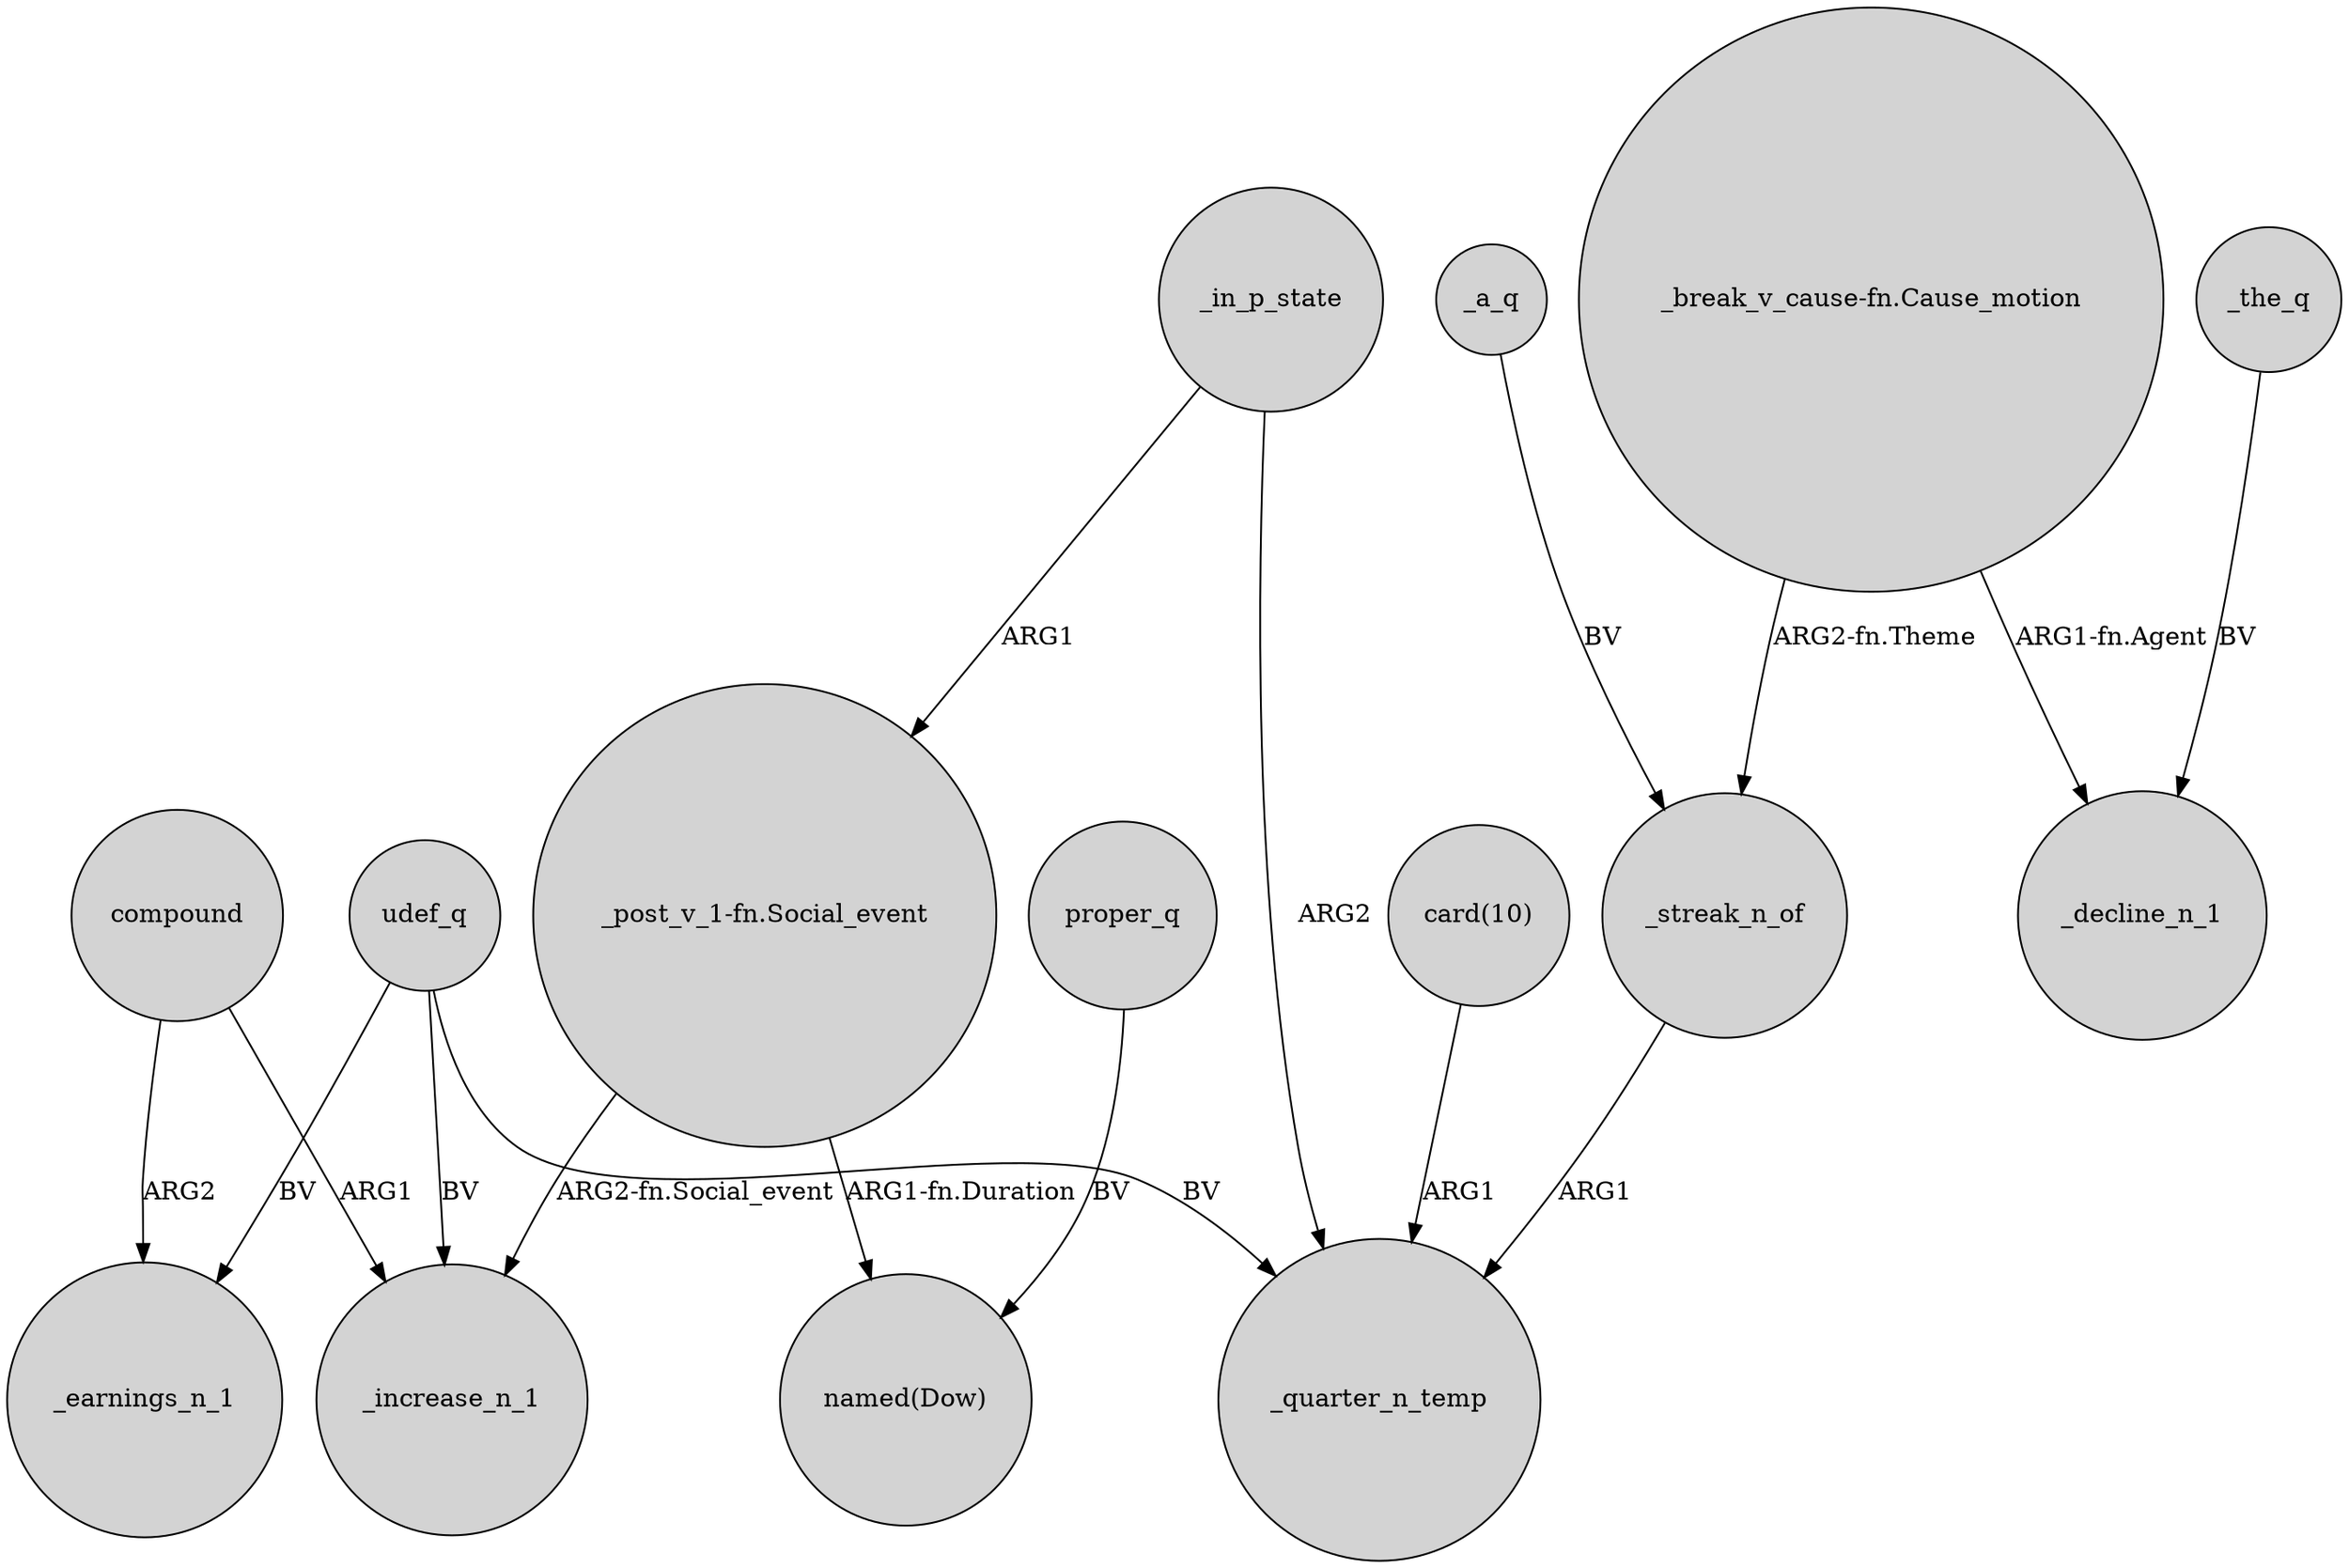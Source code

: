 digraph {
	node [shape=circle style=filled]
	_in_p_state -> "_post_v_1-fn.Social_event" [label=ARG1]
	udef_q -> _earnings_n_1 [label=BV]
	udef_q -> _increase_n_1 [label=BV]
	compound -> _increase_n_1 [label=ARG1]
	_in_p_state -> _quarter_n_temp [label=ARG2]
	_the_q -> _decline_n_1 [label=BV]
	_streak_n_of -> _quarter_n_temp [label=ARG1]
	_a_q -> _streak_n_of [label=BV]
	"_break_v_cause-fn.Cause_motion" -> _decline_n_1 [label="ARG1-fn.Agent"]
	proper_q -> "named(Dow)" [label=BV]
	"_break_v_cause-fn.Cause_motion" -> _streak_n_of [label="ARG2-fn.Theme"]
	compound -> _earnings_n_1 [label=ARG2]
	"_post_v_1-fn.Social_event" -> "named(Dow)" [label="ARG1-fn.Duration"]
	"_post_v_1-fn.Social_event" -> _increase_n_1 [label="ARG2-fn.Social_event"]
	udef_q -> _quarter_n_temp [label=BV]
	"card(10)" -> _quarter_n_temp [label=ARG1]
}
